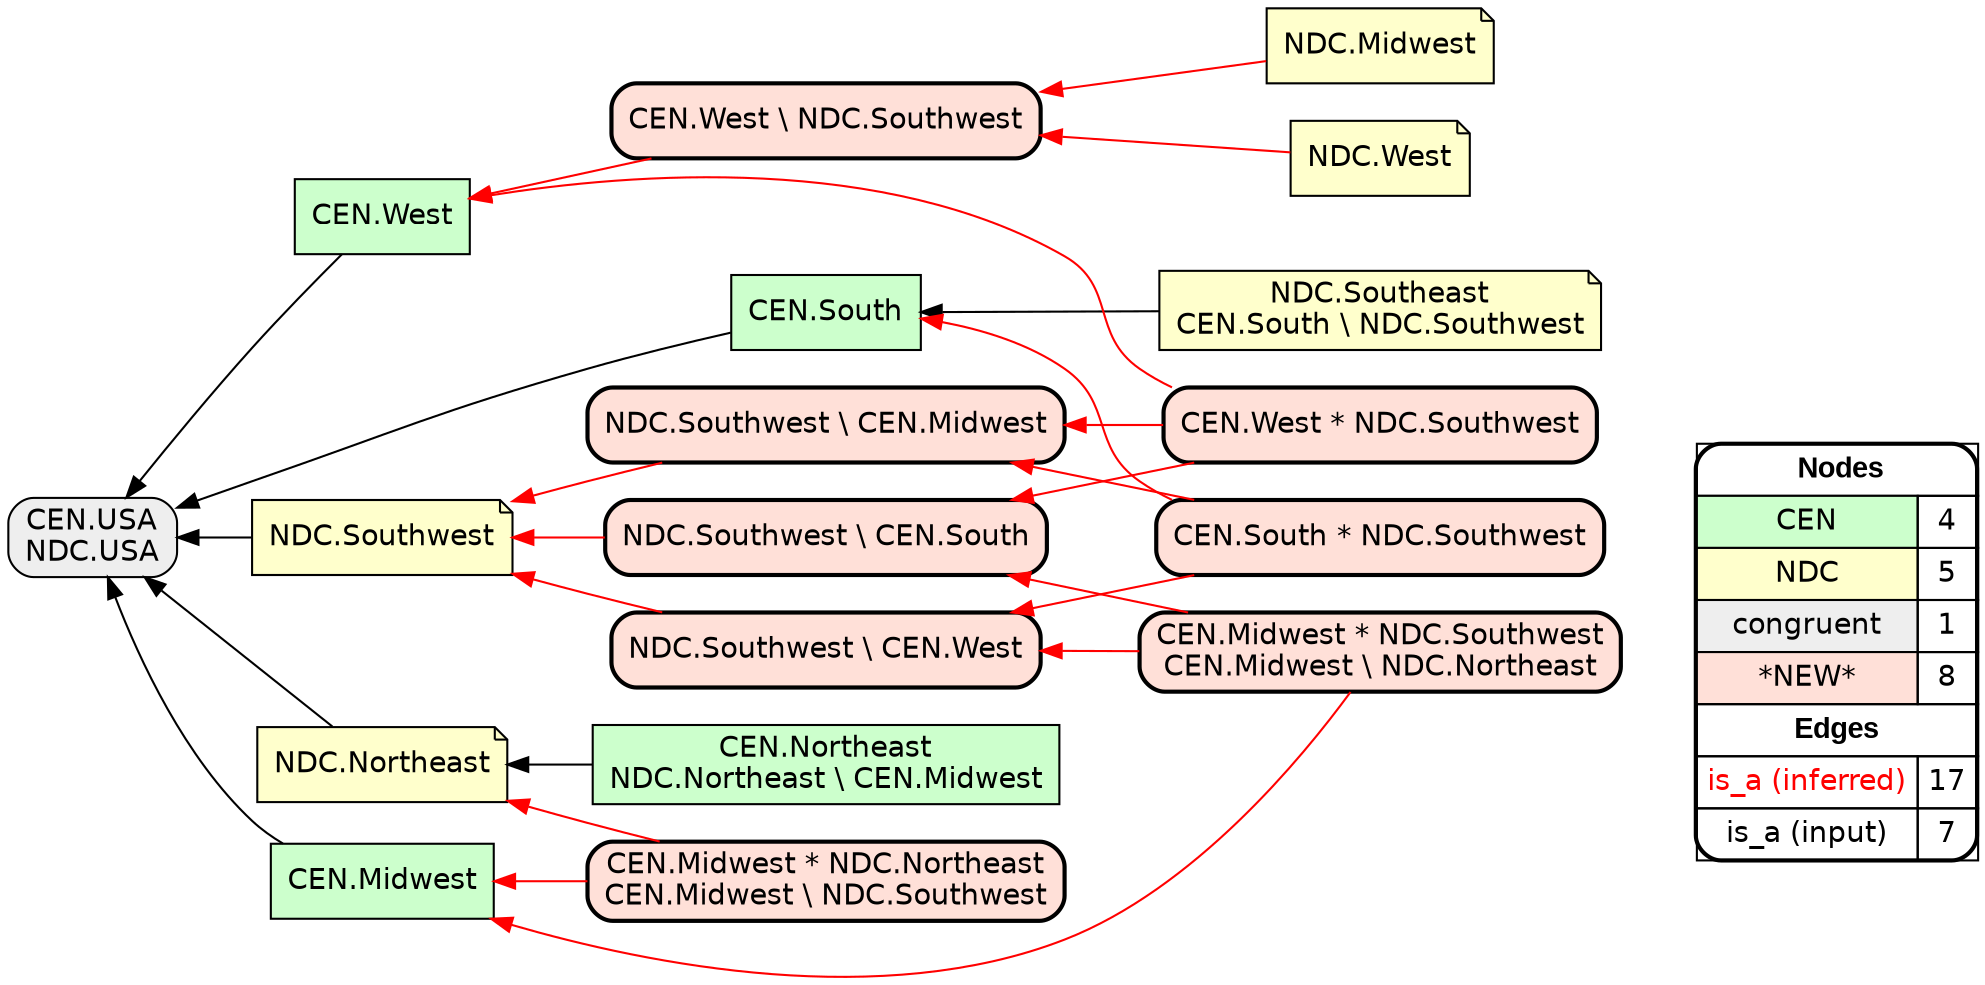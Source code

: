 digraph{
rankdir=RL
node[shape=box style=filled fillcolor="#CCFFCC" fontname="helvetica"] 
"CEN.Midwest"
"CEN.West"
"CEN.Northeast\nNDC.Northeast \\ CEN.Midwest"
"CEN.South"
node[shape=note style=filled fillcolor="#FFFFCC" fontname="helvetica"] 
"NDC.Midwest"
"NDC.West"
"NDC.Southeast\nCEN.South \\ NDC.Southwest"
"NDC.Northeast"
"NDC.Southwest"
node[shape=box style="filled,rounded" fillcolor="#EEEEEE" fontname="helvetica"] 
"CEN.USA\nNDC.USA"
node[shape=box style="filled,rounded,bold" fillcolor="#FFE0D8" fontname="helvetica"] 
"CEN.Midwest * NDC.Southwest\nCEN.Midwest \\ NDC.Northeast"
"NDC.Southwest \\ CEN.Midwest"
"CEN.Midwest * NDC.Northeast\nCEN.Midwest \\ NDC.Southwest"
"CEN.West * NDC.Southwest"
"NDC.Southwest \\ CEN.South"
"CEN.West \\ NDC.Southwest"
"NDC.Southwest \\ CEN.West"
"CEN.South * NDC.Southwest"
edge[arrowhead=normal style=dotted color="#000000" constraint=true penwidth=1]
edge[arrowhead=normal style=solid color="#FF0000" constraint=true penwidth=1]
"CEN.Midwest * NDC.Northeast\nCEN.Midwest \\ NDC.Southwest" -> "CEN.Midwest"
"CEN.West \\ NDC.Southwest" -> "CEN.West"
"CEN.South * NDC.Southwest" -> "NDC.Southwest \\ CEN.West"
"CEN.Midwest * NDC.Northeast\nCEN.Midwest \\ NDC.Southwest" -> "NDC.Northeast"
"CEN.Midwest * NDC.Southwest\nCEN.Midwest \\ NDC.Northeast" -> "NDC.Southwest \\ CEN.West"
"CEN.West * NDC.Southwest" -> "NDC.Southwest \\ CEN.Midwest"
"CEN.West * NDC.Southwest" -> "NDC.Southwest \\ CEN.South"
"CEN.Midwest * NDC.Southwest\nCEN.Midwest \\ NDC.Northeast" -> "CEN.Midwest"
"NDC.Southwest \\ CEN.South" -> "NDC.Southwest"
"NDC.Southwest \\ CEN.West" -> "NDC.Southwest"
"NDC.Midwest" -> "CEN.West \\ NDC.Southwest"
"CEN.Midwest * NDC.Southwest\nCEN.Midwest \\ NDC.Northeast" -> "NDC.Southwest \\ CEN.South"
"CEN.South * NDC.Southwest" -> "CEN.South"
"NDC.West" -> "CEN.West \\ NDC.Southwest"
"CEN.West * NDC.Southwest" -> "CEN.West"
"NDC.Southwest \\ CEN.Midwest" -> "NDC.Southwest"
"CEN.South * NDC.Southwest" -> "NDC.Southwest \\ CEN.Midwest"
edge[arrowhead=normal style=solid color="#000000" constraint=true penwidth=1]
"NDC.Southeast\nCEN.South \\ NDC.Southwest" -> "CEN.South"
"CEN.South" -> "CEN.USA\nNDC.USA"
"CEN.Midwest" -> "CEN.USA\nNDC.USA"
"CEN.Northeast\nNDC.Northeast \\ CEN.Midwest" -> "NDC.Northeast"
"NDC.Northeast" -> "CEN.USA\nNDC.USA"
"CEN.West" -> "CEN.USA\nNDC.USA"
"NDC.Southwest" -> "CEN.USA\nNDC.USA"
node[shape=box] 
{rank=source Legend [fillcolor= white margin=0 label=< 
 <TABLE BORDER="0" CELLBORDER="1" CELLSPACING="0" CELLPADDING="4"> 
<TR> <TD COLSPAN="2"><font face="Arial Black"> Nodes</font></TD> </TR> 
<TR> 
 <TD bgcolor="#CCFFCC" fontname="helvetica">CEN</TD> 
 <TD>4</TD> 
 </TR> 
<TR> 
 <TD bgcolor="#FFFFCC" fontname="helvetica">NDC</TD> 
 <TD>5</TD> 
 </TR> 
<TR> 
 <TD bgcolor="#EEEEEE" fontname="helvetica">congruent</TD> 
 <TD>1</TD> 
 </TR> 
<TR> 
 <TD bgcolor="#FFE0D8" fontname="helvetica">*NEW*</TD> 
 <TD>8</TD> 
 </TR> 
<TR> <TD COLSPAN="2"><font face = "Arial Black"> Edges </font></TD> </TR> 
<TR> 
 <TD><font color ="#FF0000">is_a (inferred)</font></TD><TD>17</TD>
</TR>
<TR> 
 <TD><font color ="#000000">is_a (input)</font></TD><TD>7</TD>
</TR>
</TABLE> 
 >] } 
}